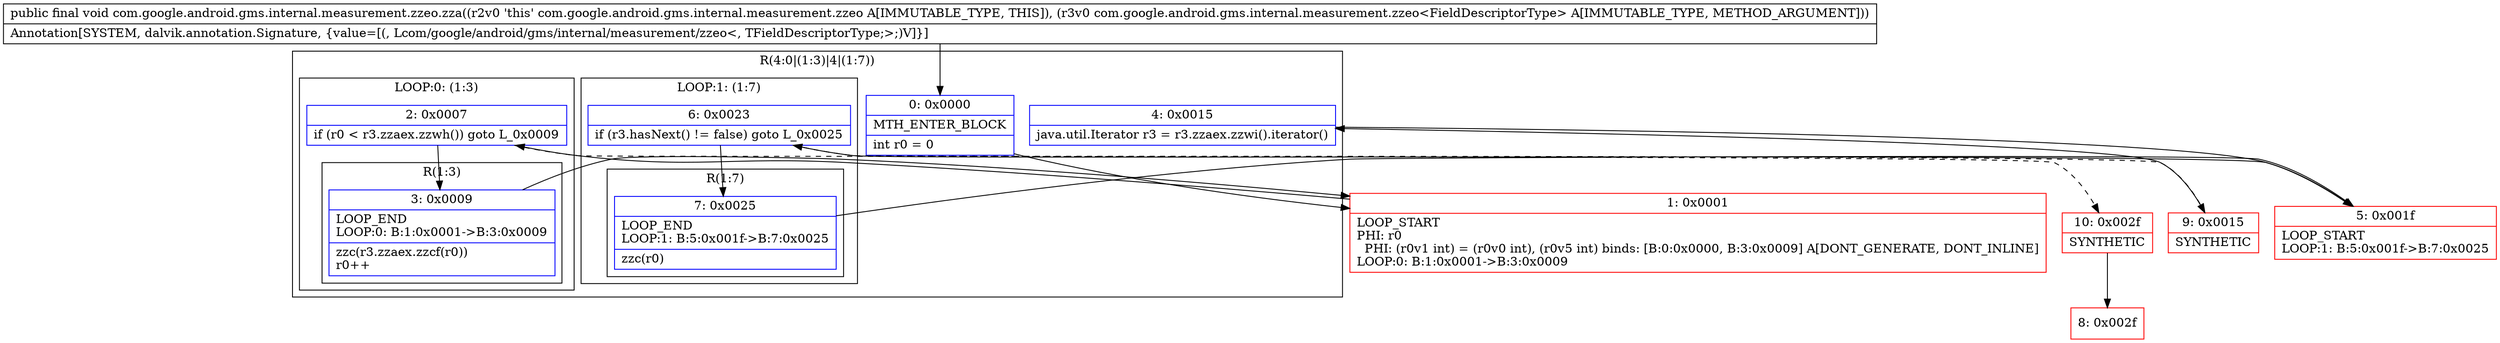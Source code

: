 digraph "CFG forcom.google.android.gms.internal.measurement.zzeo.zza(Lcom\/google\/android\/gms\/internal\/measurement\/zzeo;)V" {
subgraph cluster_Region_45294035 {
label = "R(4:0|(1:3)|4|(1:7))";
node [shape=record,color=blue];
Node_0 [shape=record,label="{0\:\ 0x0000|MTH_ENTER_BLOCK\l|int r0 = 0\l}"];
subgraph cluster_LoopRegion_533898124 {
label = "LOOP:0: (1:3)";
node [shape=record,color=blue];
Node_2 [shape=record,label="{2\:\ 0x0007|if (r0 \< r3.zzaex.zzwh()) goto L_0x0009\l}"];
subgraph cluster_Region_166864617 {
label = "R(1:3)";
node [shape=record,color=blue];
Node_3 [shape=record,label="{3\:\ 0x0009|LOOP_END\lLOOP:0: B:1:0x0001\-\>B:3:0x0009\l|zzc(r3.zzaex.zzcf(r0))\lr0++\l}"];
}
}
Node_4 [shape=record,label="{4\:\ 0x0015|java.util.Iterator r3 = r3.zzaex.zzwi().iterator()\l}"];
subgraph cluster_LoopRegion_560678265 {
label = "LOOP:1: (1:7)";
node [shape=record,color=blue];
Node_6 [shape=record,label="{6\:\ 0x0023|if (r3.hasNext() != false) goto L_0x0025\l}"];
subgraph cluster_Region_1925216993 {
label = "R(1:7)";
node [shape=record,color=blue];
Node_7 [shape=record,label="{7\:\ 0x0025|LOOP_END\lLOOP:1: B:5:0x001f\-\>B:7:0x0025\l|zzc(r0)\l}"];
}
}
}
Node_1 [shape=record,color=red,label="{1\:\ 0x0001|LOOP_START\lPHI: r0 \l  PHI: (r0v1 int) = (r0v0 int), (r0v5 int) binds: [B:0:0x0000, B:3:0x0009] A[DONT_GENERATE, DONT_INLINE]\lLOOP:0: B:1:0x0001\-\>B:3:0x0009\l}"];
Node_5 [shape=record,color=red,label="{5\:\ 0x001f|LOOP_START\lLOOP:1: B:5:0x001f\-\>B:7:0x0025\l}"];
Node_8 [shape=record,color=red,label="{8\:\ 0x002f}"];
Node_9 [shape=record,color=red,label="{9\:\ 0x0015|SYNTHETIC\l}"];
Node_10 [shape=record,color=red,label="{10\:\ 0x002f|SYNTHETIC\l}"];
MethodNode[shape=record,label="{public final void com.google.android.gms.internal.measurement.zzeo.zza((r2v0 'this' com.google.android.gms.internal.measurement.zzeo A[IMMUTABLE_TYPE, THIS]), (r3v0 com.google.android.gms.internal.measurement.zzeo\<FieldDescriptorType\> A[IMMUTABLE_TYPE, METHOD_ARGUMENT]))  | Annotation[SYSTEM, dalvik.annotation.Signature, \{value=[(, Lcom\/google\/android\/gms\/internal\/measurement\/zzeo\<, TFieldDescriptorType;\>;)V]\}]\l}"];
MethodNode -> Node_0;
Node_0 -> Node_1;
Node_2 -> Node_3;
Node_2 -> Node_9[style=dashed];
Node_3 -> Node_1;
Node_4 -> Node_5;
Node_6 -> Node_7;
Node_6 -> Node_10[style=dashed];
Node_7 -> Node_5;
Node_1 -> Node_2;
Node_5 -> Node_6;
Node_9 -> Node_4;
Node_10 -> Node_8;
}

